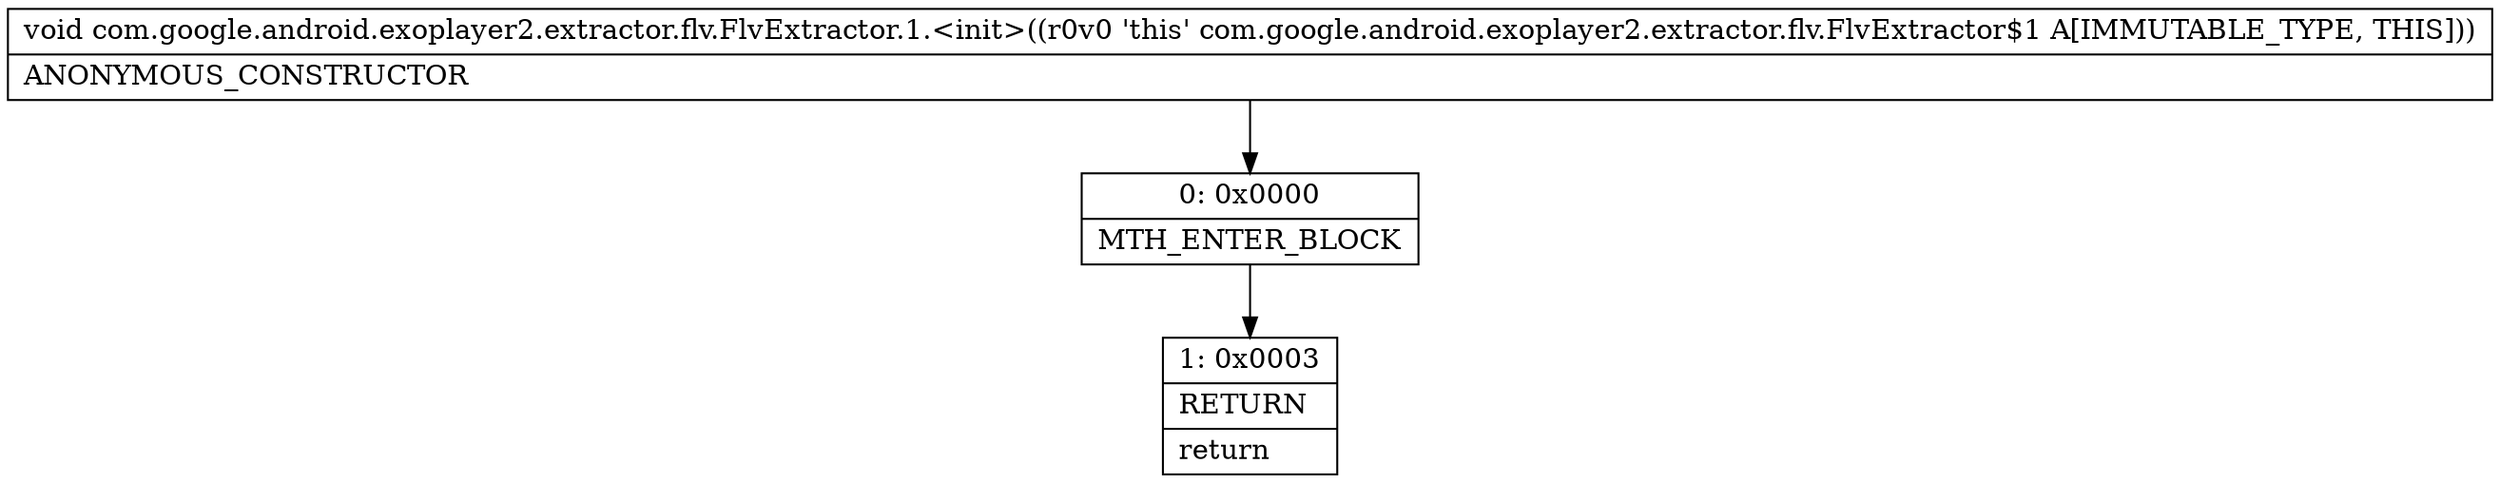 digraph "CFG forcom.google.android.exoplayer2.extractor.flv.FlvExtractor.1.\<init\>()V" {
Node_0 [shape=record,label="{0\:\ 0x0000|MTH_ENTER_BLOCK\l}"];
Node_1 [shape=record,label="{1\:\ 0x0003|RETURN\l|return\l}"];
MethodNode[shape=record,label="{void com.google.android.exoplayer2.extractor.flv.FlvExtractor.1.\<init\>((r0v0 'this' com.google.android.exoplayer2.extractor.flv.FlvExtractor$1 A[IMMUTABLE_TYPE, THIS]))  | ANONYMOUS_CONSTRUCTOR\l}"];
MethodNode -> Node_0;
Node_0 -> Node_1;
}


